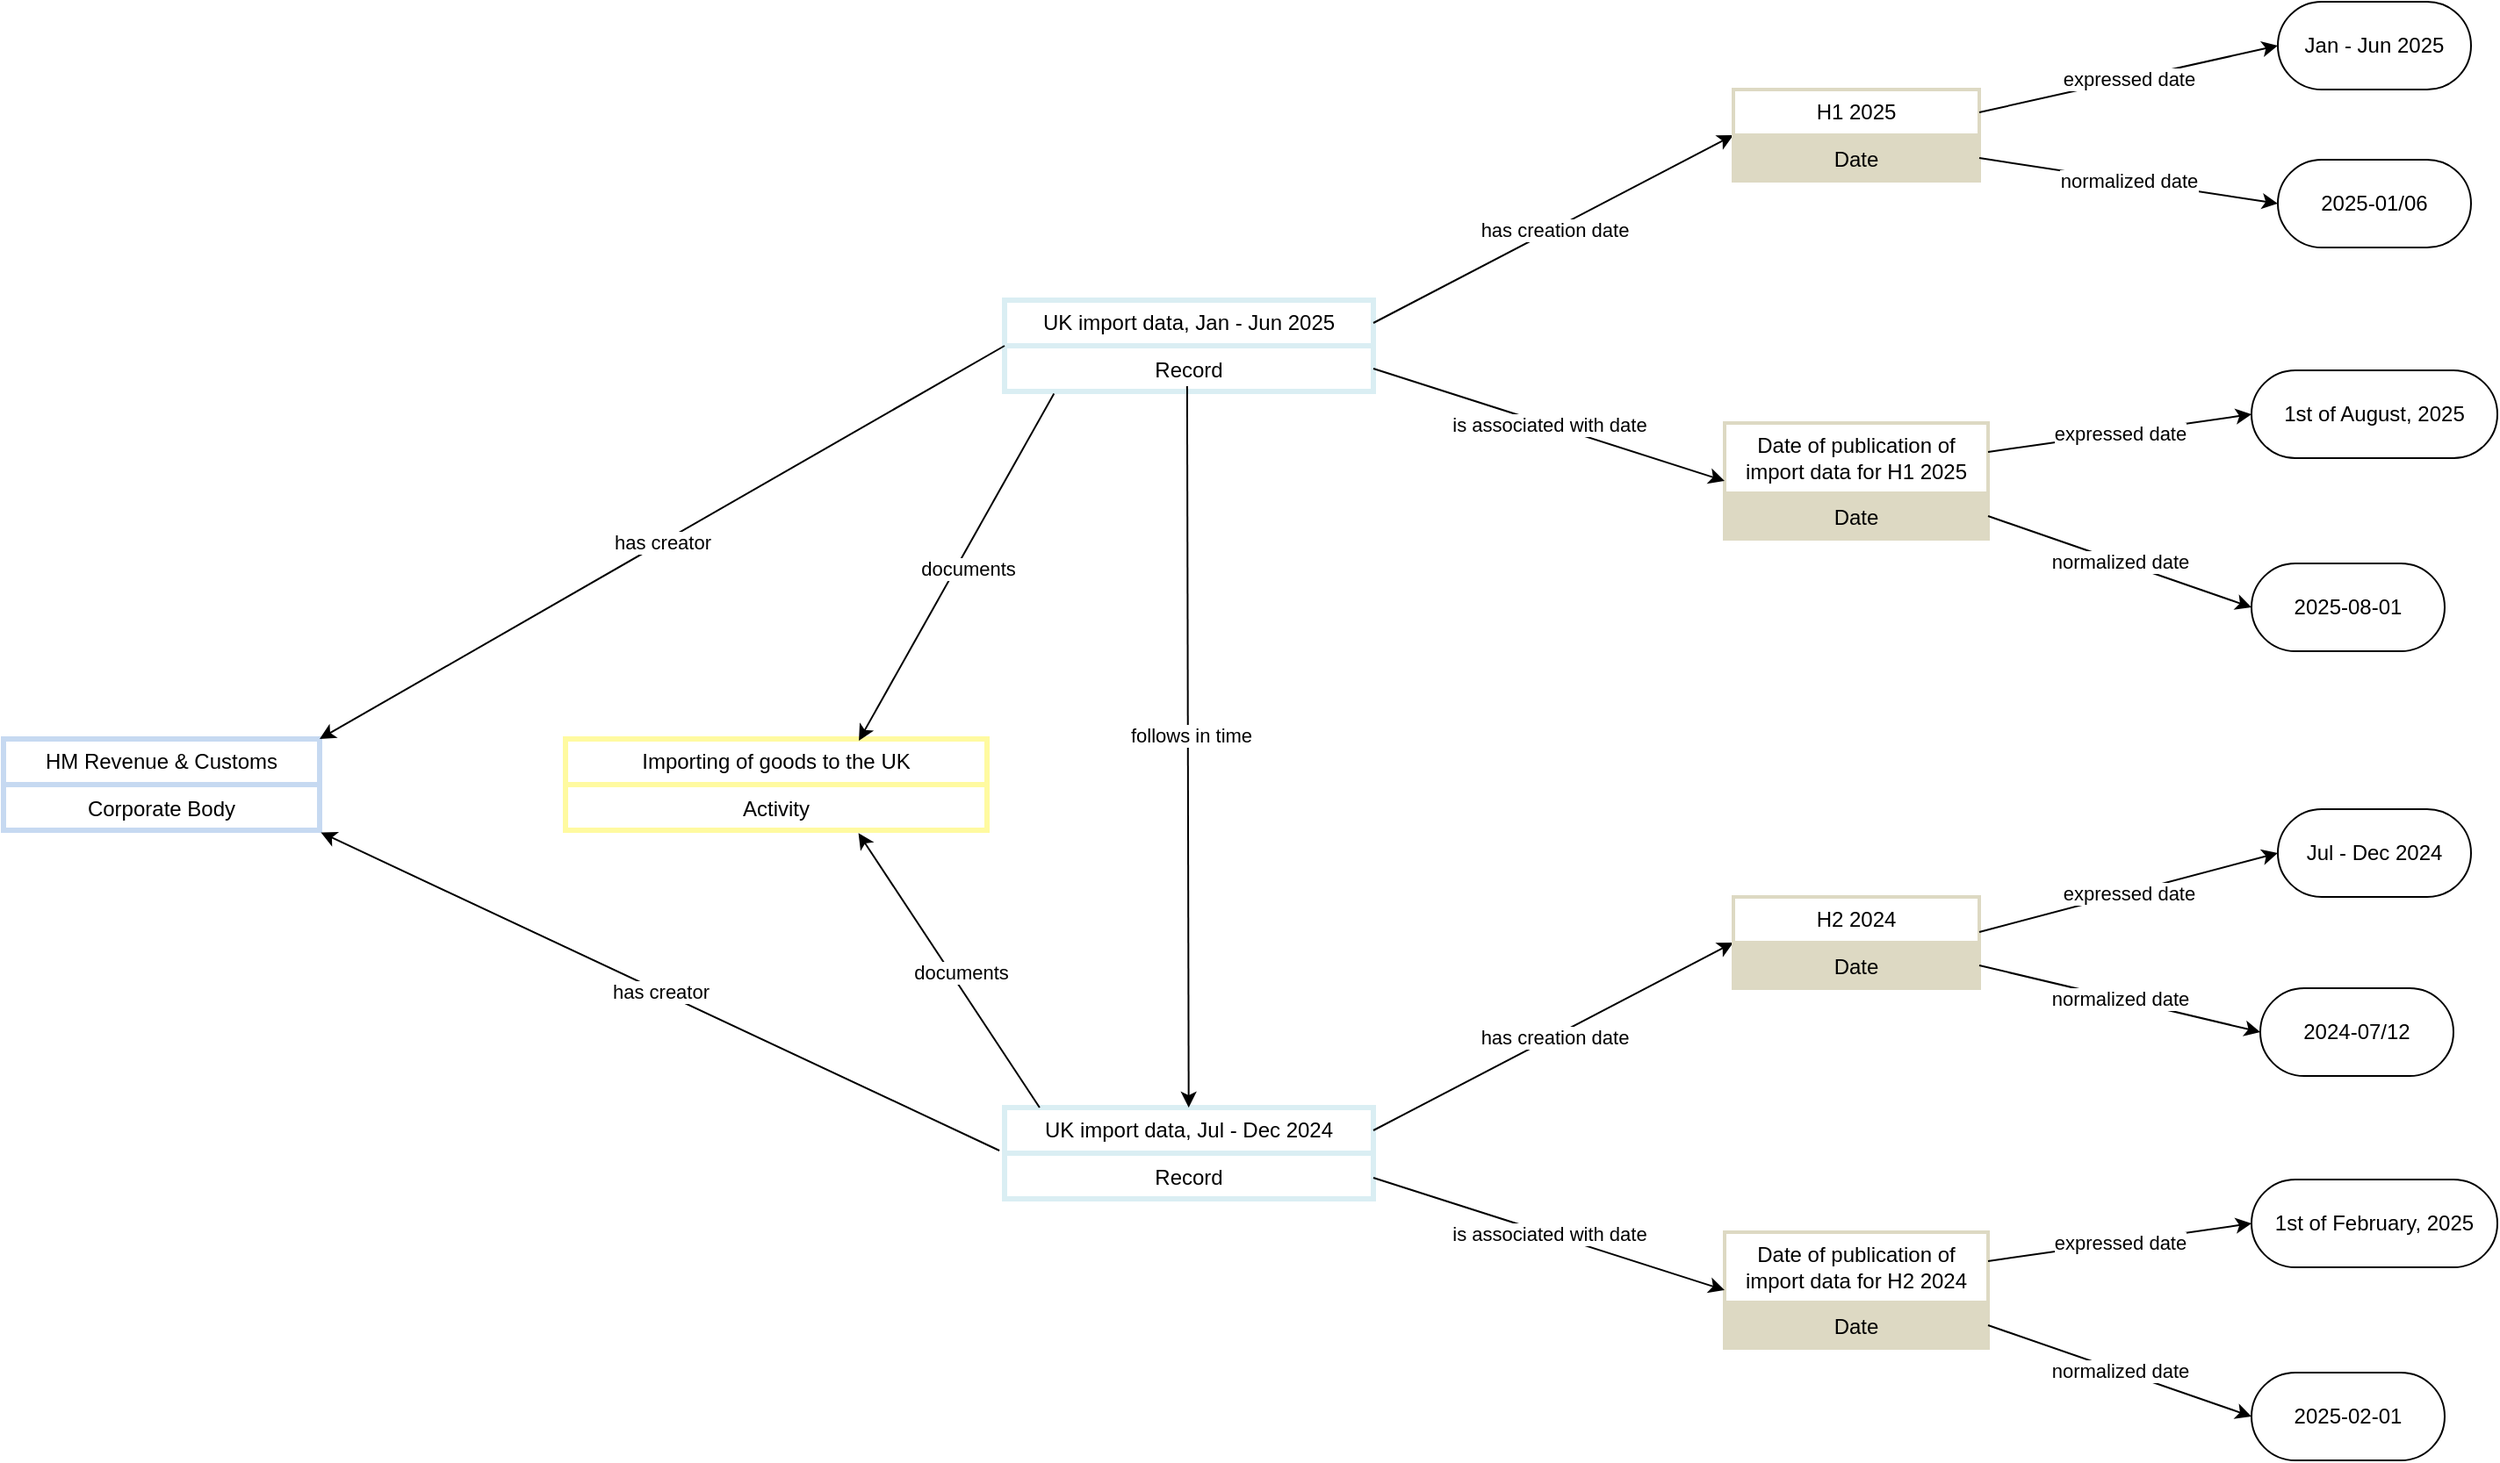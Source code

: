 <mxfile version="28.2.7">
  <diagram name="Page-1" id="gD_oswIPVhmendxxoWTu">
    <mxGraphModel dx="1109" dy="566" grid="1" gridSize="10" guides="1" tooltips="1" connect="1" arrows="1" fold="1" page="1" pageScale="1" pageWidth="4681" pageHeight="3300" math="0" shadow="0">
      <root>
        <mxCell id="0" />
        <mxCell id="1" parent="0" />
        <mxCell id="1KNnokjcpxOvImdohz6O-1" value="UK import data, Jan - Jun 2025" style="swimlane;fontStyle=0;childLayout=stackLayout;horizontal=1;startSize=26;strokeColor=#DAEEF3;strokeWidth=3;fillColor=none;horizontalStack=0;resizeParent=1;resizeParentMax=0;resizeLast=0;collapsible=1;marginBottom=0;whiteSpace=wrap;html=1;" parent="1" vertex="1">
          <mxGeometry x="580" y="190" width="210" height="52" as="geometry" />
        </mxCell>
        <mxCell id="1KNnokjcpxOvImdohz6O-7" value="Record" style="text;strokeColor=#DAEEF3;strokeWidth=3;fillColor=none;align=center;verticalAlign=top;spacingLeft=4;spacingRight=4;overflow=hidden;rotatable=0;points=[[0,0.5],[1,0.5]];portConstraint=eastwest;whiteSpace=wrap;html=1;" parent="1KNnokjcpxOvImdohz6O-1" vertex="1">
          <mxGeometry y="26" width="210" height="26" as="geometry" />
        </mxCell>
        <mxCell id="1KNnokjcpxOvImdohz6O-3" value="HM Revenue &amp;amp; Customs" style="swimlane;fontStyle=0;childLayout=stackLayout;horizontal=1;startSize=26;strokeColor=#C6D9F1;strokeWidth=3;fillColor=none;horizontalStack=0;resizeParent=1;resizeParentMax=0;resizeLast=0;collapsible=1;marginBottom=0;whiteSpace=wrap;html=1;" parent="1" vertex="1">
          <mxGeometry x="10" y="440" width="180" height="52" as="geometry" />
        </mxCell>
        <mxCell id="1KNnokjcpxOvImdohz6O-4" value="Corporate Body" style="text;strokeColor=#C6D9F1;strokeWidth=3;fillColor=none;align=center;verticalAlign=top;spacingLeft=4;spacingRight=4;overflow=hidden;rotatable=0;points=[[0,0.5],[1,0.5]];portConstraint=eastwest;whiteSpace=wrap;html=1;" parent="1KNnokjcpxOvImdohz6O-3" vertex="1">
          <mxGeometry y="26" width="180" height="26" as="geometry" />
        </mxCell>
        <mxCell id="1KNnokjcpxOvImdohz6O-5" value="" style="endArrow=classic;html=1;rounded=0;entryX=1;entryY=0;entryDx=0;entryDy=0;exitX=0;exitY=0.5;exitDx=0;exitDy=0;" parent="1" source="1KNnokjcpxOvImdohz6O-1" target="1KNnokjcpxOvImdohz6O-3" edge="1">
          <mxGeometry relative="1" as="geometry">
            <mxPoint x="560" y="300" as="sourcePoint" />
            <mxPoint x="130" y="361" as="targetPoint" />
          </mxGeometry>
        </mxCell>
        <mxCell id="1KNnokjcpxOvImdohz6O-6" value="has creator" style="edgeLabel;resizable=0;html=1;;align=center;verticalAlign=middle;" parent="1KNnokjcpxOvImdohz6O-5" connectable="0" vertex="1">
          <mxGeometry relative="1" as="geometry" />
        </mxCell>
        <mxCell id="1KNnokjcpxOvImdohz6O-8" value="" style="endArrow=classic;html=1;rounded=0;exitX=1;exitY=0.25;exitDx=0;exitDy=0;entryX=0;entryY=0.5;entryDx=0;entryDy=0;" parent="1" source="1KNnokjcpxOvImdohz6O-1" target="1KNnokjcpxOvImdohz6O-10" edge="1">
          <mxGeometry relative="1" as="geometry">
            <mxPoint x="800" y="215.5" as="sourcePoint" />
            <mxPoint x="950" y="215.5" as="targetPoint" />
          </mxGeometry>
        </mxCell>
        <mxCell id="1KNnokjcpxOvImdohz6O-9" value="has creation date" style="edgeLabel;resizable=0;html=1;;align=center;verticalAlign=middle;" parent="1KNnokjcpxOvImdohz6O-8" connectable="0" vertex="1">
          <mxGeometry relative="1" as="geometry" />
        </mxCell>
        <mxCell id="1KNnokjcpxOvImdohz6O-10" value="H1 2025" style="swimlane;fontStyle=0;childLayout=stackLayout;horizontal=1;startSize=26;strokeColor=#DDD9C3;strokeWidth=2;fillColor=none;horizontalStack=0;resizeParent=1;resizeParentMax=0;resizeLast=0;collapsible=1;marginBottom=0;whiteSpace=wrap;html=1;" parent="1" vertex="1">
          <mxGeometry x="995" y="70" width="140" height="52" as="geometry" />
        </mxCell>
        <mxCell id="1KNnokjcpxOvImdohz6O-11" value="Date" style="text;strokeColor=#DDD9C3;strokeWidth=2;fillColor=#DDD9C3;align=center;verticalAlign=top;spacingLeft=4;spacingRight=4;overflow=hidden;rotatable=0;points=[[0,0.5],[1,0.5]];portConstraint=eastwest;whiteSpace=wrap;html=1;" parent="1KNnokjcpxOvImdohz6O-10" vertex="1">
          <mxGeometry y="26" width="140" height="26" as="geometry" />
        </mxCell>
        <mxCell id="1KNnokjcpxOvImdohz6O-12" value="" style="endArrow=classic;html=1;rounded=0;exitX=1;exitY=0.75;exitDx=0;exitDy=0;entryX=0;entryY=0.5;entryDx=0;entryDy=0;" parent="1" source="1KNnokjcpxOvImdohz6O-10" target="1KNnokjcpxOvImdohz6O-14" edge="1">
          <mxGeometry relative="1" as="geometry">
            <mxPoint x="1155" y="95.5" as="sourcePoint" />
            <mxPoint x="1315" y="96" as="targetPoint" />
          </mxGeometry>
        </mxCell>
        <mxCell id="1KNnokjcpxOvImdohz6O-13" value="normalized date" style="edgeLabel;resizable=0;html=1;;align=center;verticalAlign=middle;" parent="1KNnokjcpxOvImdohz6O-12" connectable="0" vertex="1">
          <mxGeometry relative="1" as="geometry" />
        </mxCell>
        <mxCell id="1KNnokjcpxOvImdohz6O-14" value="2025-01/06" style="html=1;whiteSpace=wrap;rounded=1;arcSize=50;" parent="1" vertex="1">
          <mxGeometry x="1305" y="110" width="110" height="50" as="geometry" />
        </mxCell>
        <mxCell id="1KNnokjcpxOvImdohz6O-16" value="Jan - Jun 2025" style="html=1;whiteSpace=wrap;rounded=1;arcSize=50;" parent="1" vertex="1">
          <mxGeometry x="1305" y="20" width="110" height="50" as="geometry" />
        </mxCell>
        <mxCell id="1KNnokjcpxOvImdohz6O-17" value="" style="endArrow=classic;html=1;rounded=0;exitX=1;exitY=0.25;exitDx=0;exitDy=0;entryX=0;entryY=0.5;entryDx=0;entryDy=0;" parent="1" source="1KNnokjcpxOvImdohz6O-10" target="1KNnokjcpxOvImdohz6O-16" edge="1">
          <mxGeometry relative="1" as="geometry">
            <mxPoint x="1065.01" y="69.998" as="sourcePoint" />
            <mxPoint x="1065" y="11" as="targetPoint" />
          </mxGeometry>
        </mxCell>
        <mxCell id="1KNnokjcpxOvImdohz6O-18" value="expressed date" style="edgeLabel;resizable=0;html=1;;align=center;verticalAlign=middle;" parent="1KNnokjcpxOvImdohz6O-17" connectable="0" vertex="1">
          <mxGeometry relative="1" as="geometry" />
        </mxCell>
        <mxCell id="A35KRgC0kDwhK_vT6vw7-1" value="Importing of goods to the UK" style="swimlane;fontStyle=0;childLayout=stackLayout;horizontal=1;startSize=26;strokeColor=#FFFAA0;strokeWidth=3;fillColor=none;horizontalStack=0;resizeParent=1;resizeParentMax=0;resizeLast=0;collapsible=1;marginBottom=0;whiteSpace=wrap;html=1;" parent="1" vertex="1">
          <mxGeometry x="330" y="440" width="240" height="52" as="geometry" />
        </mxCell>
        <mxCell id="A35KRgC0kDwhK_vT6vw7-2" value="Activity" style="text;strokeColor=#FFFAA0;strokeWidth=3;fillColor=none;align=center;verticalAlign=top;spacingLeft=4;spacingRight=4;overflow=hidden;rotatable=0;points=[[0,0.5],[1,0.5]];portConstraint=eastwest;whiteSpace=wrap;html=1;" parent="A35KRgC0kDwhK_vT6vw7-1" vertex="1">
          <mxGeometry y="26" width="240" height="26" as="geometry" />
        </mxCell>
        <mxCell id="A35KRgC0kDwhK_vT6vw7-3" value="" style="endArrow=classic;html=1;rounded=0;exitX=0.134;exitY=1.047;exitDx=0;exitDy=0;exitPerimeter=0;entryX=0.696;entryY=0.019;entryDx=0;entryDy=0;entryPerimeter=0;" parent="1" source="1KNnokjcpxOvImdohz6O-7" target="A35KRgC0kDwhK_vT6vw7-1" edge="1">
          <mxGeometry relative="1" as="geometry">
            <mxPoint x="450" y="480" as="sourcePoint" />
            <mxPoint x="280" y="480.0" as="targetPoint" />
          </mxGeometry>
        </mxCell>
        <mxCell id="A35KRgC0kDwhK_vT6vw7-4" value="documents" style="edgeLabel;resizable=0;html=1;;align=center;verticalAlign=middle;" parent="A35KRgC0kDwhK_vT6vw7-3" connectable="0" vertex="1">
          <mxGeometry relative="1" as="geometry">
            <mxPoint x="6" y="1" as="offset" />
          </mxGeometry>
        </mxCell>
        <mxCell id="A35KRgC0kDwhK_vT6vw7-8" value="UK import data, Jul - Dec 2024" style="swimlane;fontStyle=0;childLayout=stackLayout;horizontal=1;startSize=26;strokeColor=#DAEEF3;strokeWidth=3;fillColor=none;horizontalStack=0;resizeParent=1;resizeParentMax=0;resizeLast=0;collapsible=1;marginBottom=0;whiteSpace=wrap;html=1;" parent="1" vertex="1">
          <mxGeometry x="580" y="650" width="210" height="52" as="geometry" />
        </mxCell>
        <mxCell id="A35KRgC0kDwhK_vT6vw7-9" value="Record" style="text;strokeColor=#DAEEF3;strokeWidth=3;fillColor=none;align=center;verticalAlign=top;spacingLeft=4;spacingRight=4;overflow=hidden;rotatable=0;points=[[0,0.5],[1,0.5]];portConstraint=eastwest;whiteSpace=wrap;html=1;" parent="A35KRgC0kDwhK_vT6vw7-8" vertex="1">
          <mxGeometry y="26" width="210" height="26" as="geometry" />
        </mxCell>
        <mxCell id="A35KRgC0kDwhK_vT6vw7-10" value="" style="endArrow=classic;html=1;rounded=0;exitX=1;exitY=0.25;exitDx=0;exitDy=0;entryX=0;entryY=0.5;entryDx=0;entryDy=0;" parent="1" source="A35KRgC0kDwhK_vT6vw7-8" target="A35KRgC0kDwhK_vT6vw7-12" edge="1">
          <mxGeometry relative="1" as="geometry">
            <mxPoint x="800" y="545.5" as="sourcePoint" />
            <mxPoint x="950" y="545.5" as="targetPoint" />
          </mxGeometry>
        </mxCell>
        <mxCell id="A35KRgC0kDwhK_vT6vw7-11" value="has creation date" style="edgeLabel;resizable=0;html=1;;align=center;verticalAlign=middle;" parent="A35KRgC0kDwhK_vT6vw7-10" connectable="0" vertex="1">
          <mxGeometry relative="1" as="geometry" />
        </mxCell>
        <mxCell id="A35KRgC0kDwhK_vT6vw7-12" value="H2 2024" style="swimlane;fontStyle=0;childLayout=stackLayout;horizontal=1;startSize=26;strokeColor=#DDD9C3;strokeWidth=2;fillColor=none;horizontalStack=0;resizeParent=1;resizeParentMax=0;resizeLast=0;collapsible=1;marginBottom=0;whiteSpace=wrap;html=1;" parent="1" vertex="1">
          <mxGeometry x="995" y="530" width="140" height="52" as="geometry" />
        </mxCell>
        <mxCell id="A35KRgC0kDwhK_vT6vw7-13" value="Date" style="text;strokeColor=#DDD9C3;strokeWidth=2;fillColor=#DDD9C3;align=center;verticalAlign=top;spacingLeft=4;spacingRight=4;overflow=hidden;rotatable=0;points=[[0,0.5],[1,0.5]];portConstraint=eastwest;whiteSpace=wrap;html=1;" parent="A35KRgC0kDwhK_vT6vw7-12" vertex="1">
          <mxGeometry y="26" width="140" height="26" as="geometry" />
        </mxCell>
        <mxCell id="A35KRgC0kDwhK_vT6vw7-14" value="" style="endArrow=classic;html=1;rounded=0;exitX=1;exitY=0.75;exitDx=0;exitDy=0;entryX=0;entryY=0.5;entryDx=0;entryDy=0;" parent="1" source="A35KRgC0kDwhK_vT6vw7-12" target="A35KRgC0kDwhK_vT6vw7-16" edge="1">
          <mxGeometry relative="1" as="geometry">
            <mxPoint x="1155" y="555.5" as="sourcePoint" />
            <mxPoint x="1315" y="556" as="targetPoint" />
          </mxGeometry>
        </mxCell>
        <mxCell id="A35KRgC0kDwhK_vT6vw7-15" value="normalized date" style="edgeLabel;resizable=0;html=1;;align=center;verticalAlign=middle;" parent="A35KRgC0kDwhK_vT6vw7-14" connectable="0" vertex="1">
          <mxGeometry relative="1" as="geometry" />
        </mxCell>
        <mxCell id="A35KRgC0kDwhK_vT6vw7-16" value="2024-07/12" style="html=1;whiteSpace=wrap;rounded=1;arcSize=50;" parent="1" vertex="1">
          <mxGeometry x="1295" y="582" width="110" height="50" as="geometry" />
        </mxCell>
        <mxCell id="A35KRgC0kDwhK_vT6vw7-17" value="Jul - Dec 2024" style="html=1;whiteSpace=wrap;rounded=1;arcSize=50;" parent="1" vertex="1">
          <mxGeometry x="1305" y="480" width="110" height="50" as="geometry" />
        </mxCell>
        <mxCell id="A35KRgC0kDwhK_vT6vw7-18" value="" style="endArrow=classic;html=1;rounded=0;exitX=1;exitY=0.385;exitDx=0;exitDy=0;exitPerimeter=0;entryX=0;entryY=0.5;entryDx=0;entryDy=0;" parent="1" source="A35KRgC0kDwhK_vT6vw7-12" target="A35KRgC0kDwhK_vT6vw7-17" edge="1">
          <mxGeometry relative="1" as="geometry">
            <mxPoint x="1065" y="590" as="sourcePoint" />
            <mxPoint x="1235" y="490" as="targetPoint" />
          </mxGeometry>
        </mxCell>
        <mxCell id="A35KRgC0kDwhK_vT6vw7-19" value="expressed date" style="edgeLabel;resizable=0;html=1;;align=center;verticalAlign=middle;" parent="A35KRgC0kDwhK_vT6vw7-18" connectable="0" vertex="1">
          <mxGeometry relative="1" as="geometry" />
        </mxCell>
        <mxCell id="A35KRgC0kDwhK_vT6vw7-20" value="" style="endArrow=classic;html=1;rounded=0;exitX=0.095;exitY=0;exitDx=0;exitDy=0;exitPerimeter=0;entryX=0.695;entryY=1.064;entryDx=0;entryDy=0;entryPerimeter=0;" parent="1" source="A35KRgC0kDwhK_vT6vw7-8" target="A35KRgC0kDwhK_vT6vw7-2" edge="1">
          <mxGeometry relative="1" as="geometry">
            <mxPoint x="510.5" y="570" as="sourcePoint" />
            <mxPoint x="449.5" y="668" as="targetPoint" />
          </mxGeometry>
        </mxCell>
        <mxCell id="A35KRgC0kDwhK_vT6vw7-21" value="documents" style="edgeLabel;resizable=0;html=1;;align=center;verticalAlign=middle;" parent="A35KRgC0kDwhK_vT6vw7-20" connectable="0" vertex="1">
          <mxGeometry relative="1" as="geometry">
            <mxPoint x="6" y="1" as="offset" />
          </mxGeometry>
        </mxCell>
        <mxCell id="A35KRgC0kDwhK_vT6vw7-22" value="" style="endArrow=classic;html=1;rounded=0;entryX=1.004;entryY=1.048;entryDx=0;entryDy=0;exitX=-0.014;exitY=-0.058;exitDx=0;exitDy=0;entryPerimeter=0;exitPerimeter=0;" parent="1" source="A35KRgC0kDwhK_vT6vw7-9" target="1KNnokjcpxOvImdohz6O-4" edge="1">
          <mxGeometry relative="1" as="geometry">
            <mxPoint x="530" y="690" as="sourcePoint" />
            <mxPoint x="150" y="844" as="targetPoint" />
          </mxGeometry>
        </mxCell>
        <mxCell id="A35KRgC0kDwhK_vT6vw7-23" value="has creator" style="edgeLabel;resizable=0;html=1;;align=center;verticalAlign=middle;" parent="A35KRgC0kDwhK_vT6vw7-22" connectable="0" vertex="1">
          <mxGeometry relative="1" as="geometry" />
        </mxCell>
        <mxCell id="A35KRgC0kDwhK_vT6vw7-24" value="Date of publication of import data for H1 2025" style="swimlane;fontStyle=0;childLayout=stackLayout;horizontal=1;startSize=40;strokeColor=#DDD9C3;strokeWidth=2;fillColor=none;horizontalStack=0;resizeParent=1;resizeParentMax=0;resizeLast=0;collapsible=1;marginBottom=0;whiteSpace=wrap;html=1;" parent="1" vertex="1">
          <mxGeometry x="990" y="260" width="150" height="66" as="geometry" />
        </mxCell>
        <mxCell id="A35KRgC0kDwhK_vT6vw7-25" value="Date" style="text;strokeColor=#DDD9C3;strokeWidth=2;fillColor=#DDD9C3;align=center;verticalAlign=top;spacingLeft=4;spacingRight=4;overflow=hidden;rotatable=0;points=[[0,0.5],[1,0.5]];portConstraint=eastwest;whiteSpace=wrap;html=1;" parent="A35KRgC0kDwhK_vT6vw7-24" vertex="1">
          <mxGeometry y="40" width="150" height="26" as="geometry" />
        </mxCell>
        <mxCell id="A35KRgC0kDwhK_vT6vw7-26" value="" style="endArrow=classic;html=1;rounded=0;exitX=0.495;exitY=0.885;exitDx=0;exitDy=0;exitPerimeter=0;" parent="1" source="1KNnokjcpxOvImdohz6O-7" edge="1">
          <mxGeometry relative="1" as="geometry">
            <mxPoint x="684.5" y="248.108" as="sourcePoint" />
            <mxPoint x="684.85" y="650" as="targetPoint" />
          </mxGeometry>
        </mxCell>
        <mxCell id="A35KRgC0kDwhK_vT6vw7-27" value="follows in time" style="edgeLabel;resizable=0;html=1;;align=center;verticalAlign=middle;" parent="A35KRgC0kDwhK_vT6vw7-26" connectable="0" vertex="1">
          <mxGeometry relative="1" as="geometry">
            <mxPoint x="1" y="-7" as="offset" />
          </mxGeometry>
        </mxCell>
        <mxCell id="A35KRgC0kDwhK_vT6vw7-28" value="" style="endArrow=classic;html=1;rounded=0;exitX=1;exitY=0.5;exitDx=0;exitDy=0;entryX=0;entryY=0.5;entryDx=0;entryDy=0;" parent="1" source="1KNnokjcpxOvImdohz6O-7" target="A35KRgC0kDwhK_vT6vw7-24" edge="1">
          <mxGeometry relative="1" as="geometry">
            <mxPoint x="820" y="230.0" as="sourcePoint" />
            <mxPoint x="1010" y="230" as="targetPoint" />
          </mxGeometry>
        </mxCell>
        <mxCell id="A35KRgC0kDwhK_vT6vw7-29" value="is associated with date" style="edgeLabel;resizable=0;html=1;;align=center;verticalAlign=middle;" parent="A35KRgC0kDwhK_vT6vw7-28" connectable="0" vertex="1">
          <mxGeometry relative="1" as="geometry" />
        </mxCell>
        <mxCell id="A35KRgC0kDwhK_vT6vw7-30" value="" style="endArrow=classic;html=1;rounded=0;exitX=1;exitY=0.5;exitDx=0;exitDy=0;entryX=0;entryY=0.5;entryDx=0;entryDy=0;" parent="1" source="A35KRgC0kDwhK_vT6vw7-25" target="A35KRgC0kDwhK_vT6vw7-32" edge="1">
          <mxGeometry relative="1" as="geometry">
            <mxPoint x="1140" y="292.47" as="sourcePoint" />
            <mxPoint x="1270" y="293.47" as="targetPoint" />
          </mxGeometry>
        </mxCell>
        <mxCell id="A35KRgC0kDwhK_vT6vw7-31" value="normalized date" style="edgeLabel;resizable=0;html=1;;align=center;verticalAlign=middle;" parent="A35KRgC0kDwhK_vT6vw7-30" connectable="0" vertex="1">
          <mxGeometry relative="1" as="geometry" />
        </mxCell>
        <mxCell id="A35KRgC0kDwhK_vT6vw7-32" value="2025-08-01" style="html=1;whiteSpace=wrap;rounded=1;arcSize=50;" parent="1" vertex="1">
          <mxGeometry x="1290" y="340" width="110" height="50" as="geometry" />
        </mxCell>
        <mxCell id="A35KRgC0kDwhK_vT6vw7-33" value="" style="endArrow=classic;html=1;rounded=0;exitX=1;exitY=0.25;exitDx=0;exitDy=0;entryX=0;entryY=0.5;entryDx=0;entryDy=0;" parent="1" source="A35KRgC0kDwhK_vT6vw7-24" target="A35KRgC0kDwhK_vT6vw7-35" edge="1">
          <mxGeometry relative="1" as="geometry">
            <mxPoint x="1140" y="288" as="sourcePoint" />
            <mxPoint x="1310" y="250" as="targetPoint" />
          </mxGeometry>
        </mxCell>
        <mxCell id="A35KRgC0kDwhK_vT6vw7-34" value="expressed date" style="edgeLabel;resizable=0;html=1;;align=center;verticalAlign=middle;" parent="A35KRgC0kDwhK_vT6vw7-33" connectable="0" vertex="1">
          <mxGeometry relative="1" as="geometry" />
        </mxCell>
        <mxCell id="A35KRgC0kDwhK_vT6vw7-35" value="1st of August, 2025" style="html=1;whiteSpace=wrap;rounded=1;arcSize=50;" parent="1" vertex="1">
          <mxGeometry x="1290" y="230" width="140" height="50" as="geometry" />
        </mxCell>
        <mxCell id="A35KRgC0kDwhK_vT6vw7-36" value="Date of publication of import data for H2 2024" style="swimlane;fontStyle=0;childLayout=stackLayout;horizontal=1;startSize=40;strokeColor=#DDD9C3;strokeWidth=2;fillColor=none;horizontalStack=0;resizeParent=1;resizeParentMax=0;resizeLast=0;collapsible=1;marginBottom=0;whiteSpace=wrap;html=1;" parent="1" vertex="1">
          <mxGeometry x="990" y="721" width="150" height="66" as="geometry" />
        </mxCell>
        <mxCell id="A35KRgC0kDwhK_vT6vw7-37" value="Date" style="text;strokeColor=#DDD9C3;strokeWidth=2;fillColor=#DDD9C3;align=center;verticalAlign=top;spacingLeft=4;spacingRight=4;overflow=hidden;rotatable=0;points=[[0,0.5],[1,0.5]];portConstraint=eastwest;whiteSpace=wrap;html=1;" parent="A35KRgC0kDwhK_vT6vw7-36" vertex="1">
          <mxGeometry y="40" width="150" height="26" as="geometry" />
        </mxCell>
        <mxCell id="A35KRgC0kDwhK_vT6vw7-38" value="" style="endArrow=classic;html=1;rounded=0;exitX=1;exitY=0.5;exitDx=0;exitDy=0;entryX=0;entryY=0.5;entryDx=0;entryDy=0;" parent="1" target="A35KRgC0kDwhK_vT6vw7-36" edge="1">
          <mxGeometry relative="1" as="geometry">
            <mxPoint x="790" y="690" as="sourcePoint" />
            <mxPoint x="1010" y="691" as="targetPoint" />
          </mxGeometry>
        </mxCell>
        <mxCell id="A35KRgC0kDwhK_vT6vw7-39" value="is associated with date" style="edgeLabel;resizable=0;html=1;;align=center;verticalAlign=middle;" parent="A35KRgC0kDwhK_vT6vw7-38" connectable="0" vertex="1">
          <mxGeometry relative="1" as="geometry" />
        </mxCell>
        <mxCell id="A35KRgC0kDwhK_vT6vw7-40" value="" style="endArrow=classic;html=1;rounded=0;exitX=1;exitY=0.5;exitDx=0;exitDy=0;entryX=0;entryY=0.5;entryDx=0;entryDy=0;" parent="1" source="A35KRgC0kDwhK_vT6vw7-37" target="A35KRgC0kDwhK_vT6vw7-42" edge="1">
          <mxGeometry relative="1" as="geometry">
            <mxPoint x="1140" y="753.47" as="sourcePoint" />
            <mxPoint x="1270" y="754.47" as="targetPoint" />
          </mxGeometry>
        </mxCell>
        <mxCell id="A35KRgC0kDwhK_vT6vw7-41" value="normalized date" style="edgeLabel;resizable=0;html=1;;align=center;verticalAlign=middle;" parent="A35KRgC0kDwhK_vT6vw7-40" connectable="0" vertex="1">
          <mxGeometry relative="1" as="geometry" />
        </mxCell>
        <mxCell id="A35KRgC0kDwhK_vT6vw7-42" value="2025-02-01" style="html=1;whiteSpace=wrap;rounded=1;arcSize=50;" parent="1" vertex="1">
          <mxGeometry x="1290" y="801" width="110" height="50" as="geometry" />
        </mxCell>
        <mxCell id="A35KRgC0kDwhK_vT6vw7-43" value="" style="endArrow=classic;html=1;rounded=0;exitX=1;exitY=0.25;exitDx=0;exitDy=0;entryX=0;entryY=0.5;entryDx=0;entryDy=0;" parent="1" source="A35KRgC0kDwhK_vT6vw7-36" target="A35KRgC0kDwhK_vT6vw7-45" edge="1">
          <mxGeometry relative="1" as="geometry">
            <mxPoint x="1140" y="749" as="sourcePoint" />
            <mxPoint x="1310" y="711" as="targetPoint" />
          </mxGeometry>
        </mxCell>
        <mxCell id="A35KRgC0kDwhK_vT6vw7-44" value="expressed date" style="edgeLabel;resizable=0;html=1;;align=center;verticalAlign=middle;" parent="A35KRgC0kDwhK_vT6vw7-43" connectable="0" vertex="1">
          <mxGeometry relative="1" as="geometry" />
        </mxCell>
        <mxCell id="A35KRgC0kDwhK_vT6vw7-45" value="1st of February, 2025" style="html=1;whiteSpace=wrap;rounded=1;arcSize=50;" parent="1" vertex="1">
          <mxGeometry x="1290" y="691" width="140" height="50" as="geometry" />
        </mxCell>
      </root>
    </mxGraphModel>
  </diagram>
</mxfile>
